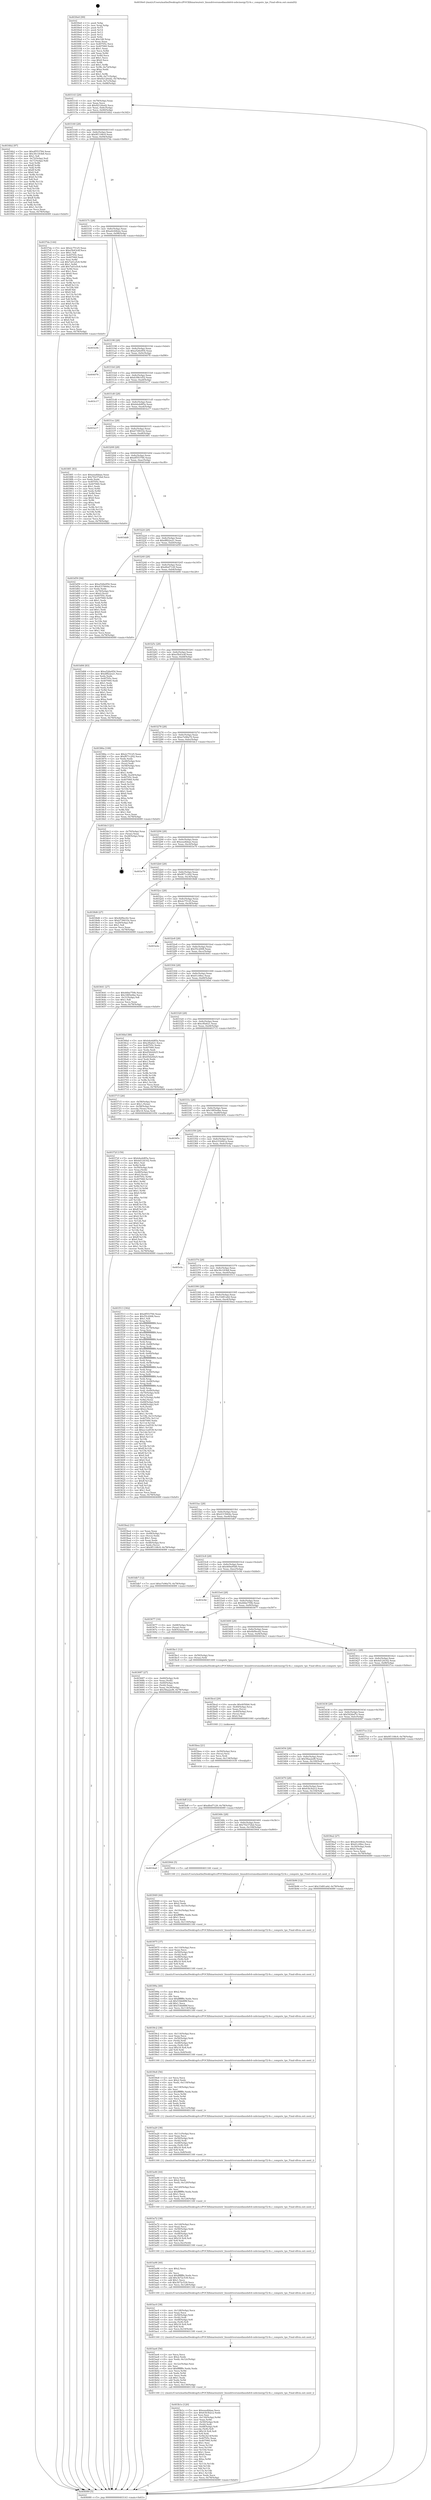 digraph "0x4030e0" {
  label = "0x4030e0 (/mnt/c/Users/mathe/Desktop/tcc/POCII/binaries/extr_linuxdriversmediausbdvb-usbcinergyT2-fe.c_compute_tps_Final-ollvm.out::main(0))"
  labelloc = "t"
  node[shape=record]

  Entry [label="",width=0.3,height=0.3,shape=circle,fillcolor=black,style=filled]
  "0x403143" [label="{
     0x403143 [29]\l
     | [instrs]\l
     &nbsp;&nbsp;0x403143 \<+3\>: mov -0x78(%rbp),%eax\l
     &nbsp;&nbsp;0x403146 \<+2\>: mov %eax,%ecx\l
     &nbsp;&nbsp;0x403148 \<+6\>: sub $0x92120ed2,%ecx\l
     &nbsp;&nbsp;0x40314e \<+6\>: mov %eax,-0x8c(%rbp)\l
     &nbsp;&nbsp;0x403154 \<+6\>: mov %ecx,-0x90(%rbp)\l
     &nbsp;&nbsp;0x40315a \<+6\>: je 00000000004034b2 \<main+0x3d2\>\l
  }"]
  "0x4034b2" [label="{
     0x4034b2 [97]\l
     | [instrs]\l
     &nbsp;&nbsp;0x4034b2 \<+5\>: mov $0xdf553784,%eax\l
     &nbsp;&nbsp;0x4034b7 \<+5\>: mov $0x30c183b8,%ecx\l
     &nbsp;&nbsp;0x4034bc \<+2\>: mov $0x1,%dl\l
     &nbsp;&nbsp;0x4034be \<+4\>: mov -0x72(%rbp),%sil\l
     &nbsp;&nbsp;0x4034c2 \<+4\>: mov -0x71(%rbp),%dil\l
     &nbsp;&nbsp;0x4034c6 \<+3\>: mov %sil,%r8b\l
     &nbsp;&nbsp;0x4034c9 \<+4\>: xor $0xff,%r8b\l
     &nbsp;&nbsp;0x4034cd \<+3\>: mov %dil,%r9b\l
     &nbsp;&nbsp;0x4034d0 \<+4\>: xor $0xff,%r9b\l
     &nbsp;&nbsp;0x4034d4 \<+3\>: xor $0x0,%dl\l
     &nbsp;&nbsp;0x4034d7 \<+3\>: mov %r8b,%r10b\l
     &nbsp;&nbsp;0x4034da \<+4\>: and $0x0,%r10b\l
     &nbsp;&nbsp;0x4034de \<+3\>: and %dl,%sil\l
     &nbsp;&nbsp;0x4034e1 \<+3\>: mov %r9b,%r11b\l
     &nbsp;&nbsp;0x4034e4 \<+4\>: and $0x0,%r11b\l
     &nbsp;&nbsp;0x4034e8 \<+3\>: and %dl,%dil\l
     &nbsp;&nbsp;0x4034eb \<+3\>: or %sil,%r10b\l
     &nbsp;&nbsp;0x4034ee \<+3\>: or %dil,%r11b\l
     &nbsp;&nbsp;0x4034f1 \<+3\>: xor %r11b,%r10b\l
     &nbsp;&nbsp;0x4034f4 \<+3\>: or %r9b,%r8b\l
     &nbsp;&nbsp;0x4034f7 \<+4\>: xor $0xff,%r8b\l
     &nbsp;&nbsp;0x4034fb \<+3\>: or $0x0,%dl\l
     &nbsp;&nbsp;0x4034fe \<+3\>: and %dl,%r8b\l
     &nbsp;&nbsp;0x403501 \<+3\>: or %r8b,%r10b\l
     &nbsp;&nbsp;0x403504 \<+4\>: test $0x1,%r10b\l
     &nbsp;&nbsp;0x403508 \<+3\>: cmovne %ecx,%eax\l
     &nbsp;&nbsp;0x40350b \<+3\>: mov %eax,-0x78(%rbp)\l
     &nbsp;&nbsp;0x40350e \<+5\>: jmp 0000000000404089 \<main+0xfa9\>\l
  }"]
  "0x403160" [label="{
     0x403160 [28]\l
     | [instrs]\l
     &nbsp;&nbsp;0x403160 \<+5\>: jmp 0000000000403165 \<main+0x85\>\l
     &nbsp;&nbsp;0x403165 \<+6\>: mov -0x8c(%rbp),%eax\l
     &nbsp;&nbsp;0x40316b \<+5\>: sub $0x9f1108c9,%eax\l
     &nbsp;&nbsp;0x403170 \<+6\>: mov %eax,-0x94(%rbp)\l
     &nbsp;&nbsp;0x403176 \<+6\>: je 00000000004037da \<main+0x6fa\>\l
  }"]
  "0x404089" [label="{
     0x404089 [5]\l
     | [instrs]\l
     &nbsp;&nbsp;0x404089 \<+5\>: jmp 0000000000403143 \<main+0x63\>\l
  }"]
  "0x4030e0" [label="{
     0x4030e0 [99]\l
     | [instrs]\l
     &nbsp;&nbsp;0x4030e0 \<+1\>: push %rbp\l
     &nbsp;&nbsp;0x4030e1 \<+3\>: mov %rsp,%rbp\l
     &nbsp;&nbsp;0x4030e4 \<+2\>: push %r15\l
     &nbsp;&nbsp;0x4030e6 \<+2\>: push %r14\l
     &nbsp;&nbsp;0x4030e8 \<+2\>: push %r13\l
     &nbsp;&nbsp;0x4030ea \<+2\>: push %r12\l
     &nbsp;&nbsp;0x4030ec \<+1\>: push %rbx\l
     &nbsp;&nbsp;0x4030ed \<+7\>: sub $0x148,%rsp\l
     &nbsp;&nbsp;0x4030f4 \<+2\>: xor %eax,%eax\l
     &nbsp;&nbsp;0x4030f6 \<+7\>: mov 0x40705c,%ecx\l
     &nbsp;&nbsp;0x4030fd \<+7\>: mov 0x407060,%edx\l
     &nbsp;&nbsp;0x403104 \<+3\>: sub $0x1,%eax\l
     &nbsp;&nbsp;0x403107 \<+3\>: mov %ecx,%r8d\l
     &nbsp;&nbsp;0x40310a \<+3\>: add %eax,%r8d\l
     &nbsp;&nbsp;0x40310d \<+4\>: imul %r8d,%ecx\l
     &nbsp;&nbsp;0x403111 \<+3\>: and $0x1,%ecx\l
     &nbsp;&nbsp;0x403114 \<+3\>: cmp $0x0,%ecx\l
     &nbsp;&nbsp;0x403117 \<+4\>: sete %r9b\l
     &nbsp;&nbsp;0x40311b \<+4\>: and $0x1,%r9b\l
     &nbsp;&nbsp;0x40311f \<+4\>: mov %r9b,-0x72(%rbp)\l
     &nbsp;&nbsp;0x403123 \<+3\>: cmp $0xa,%edx\l
     &nbsp;&nbsp;0x403126 \<+4\>: setl %r9b\l
     &nbsp;&nbsp;0x40312a \<+4\>: and $0x1,%r9b\l
     &nbsp;&nbsp;0x40312e \<+4\>: mov %r9b,-0x71(%rbp)\l
     &nbsp;&nbsp;0x403132 \<+7\>: movl $0x92120ed2,-0x78(%rbp)\l
     &nbsp;&nbsp;0x403139 \<+3\>: mov %edi,-0x7c(%rbp)\l
     &nbsp;&nbsp;0x40313c \<+7\>: mov %rsi,-0x88(%rbp)\l
  }"]
  Exit [label="",width=0.3,height=0.3,shape=circle,fillcolor=black,style=filled,peripheries=2]
  "0x4037da" [label="{
     0x4037da [144]\l
     | [instrs]\l
     &nbsp;&nbsp;0x4037da \<+5\>: mov $0x2c75125,%eax\l
     &nbsp;&nbsp;0x4037df \<+5\>: mov $0xe5b43cdf,%ecx\l
     &nbsp;&nbsp;0x4037e4 \<+2\>: mov $0x1,%dl\l
     &nbsp;&nbsp;0x4037e6 \<+7\>: mov 0x40705c,%esi\l
     &nbsp;&nbsp;0x4037ed \<+7\>: mov 0x407060,%edi\l
     &nbsp;&nbsp;0x4037f4 \<+3\>: mov %esi,%r8d\l
     &nbsp;&nbsp;0x4037f7 \<+7\>: sub $0x7a01a5c8,%r8d\l
     &nbsp;&nbsp;0x4037fe \<+4\>: sub $0x1,%r8d\l
     &nbsp;&nbsp;0x403802 \<+7\>: add $0x7a01a5c8,%r8d\l
     &nbsp;&nbsp;0x403809 \<+4\>: imul %r8d,%esi\l
     &nbsp;&nbsp;0x40380d \<+3\>: and $0x1,%esi\l
     &nbsp;&nbsp;0x403810 \<+3\>: cmp $0x0,%esi\l
     &nbsp;&nbsp;0x403813 \<+4\>: sete %r9b\l
     &nbsp;&nbsp;0x403817 \<+3\>: cmp $0xa,%edi\l
     &nbsp;&nbsp;0x40381a \<+4\>: setl %r10b\l
     &nbsp;&nbsp;0x40381e \<+3\>: mov %r9b,%r11b\l
     &nbsp;&nbsp;0x403821 \<+4\>: xor $0xff,%r11b\l
     &nbsp;&nbsp;0x403825 \<+3\>: mov %r10b,%bl\l
     &nbsp;&nbsp;0x403828 \<+3\>: xor $0xff,%bl\l
     &nbsp;&nbsp;0x40382b \<+3\>: xor $0x0,%dl\l
     &nbsp;&nbsp;0x40382e \<+3\>: mov %r11b,%r14b\l
     &nbsp;&nbsp;0x403831 \<+4\>: and $0x0,%r14b\l
     &nbsp;&nbsp;0x403835 \<+3\>: and %dl,%r9b\l
     &nbsp;&nbsp;0x403838 \<+3\>: mov %bl,%r15b\l
     &nbsp;&nbsp;0x40383b \<+4\>: and $0x0,%r15b\l
     &nbsp;&nbsp;0x40383f \<+3\>: and %dl,%r10b\l
     &nbsp;&nbsp;0x403842 \<+3\>: or %r9b,%r14b\l
     &nbsp;&nbsp;0x403845 \<+3\>: or %r10b,%r15b\l
     &nbsp;&nbsp;0x403848 \<+3\>: xor %r15b,%r14b\l
     &nbsp;&nbsp;0x40384b \<+3\>: or %bl,%r11b\l
     &nbsp;&nbsp;0x40384e \<+4\>: xor $0xff,%r11b\l
     &nbsp;&nbsp;0x403852 \<+3\>: or $0x0,%dl\l
     &nbsp;&nbsp;0x403855 \<+3\>: and %dl,%r11b\l
     &nbsp;&nbsp;0x403858 \<+3\>: or %r11b,%r14b\l
     &nbsp;&nbsp;0x40385b \<+4\>: test $0x1,%r14b\l
     &nbsp;&nbsp;0x40385f \<+3\>: cmovne %ecx,%eax\l
     &nbsp;&nbsp;0x403862 \<+3\>: mov %eax,-0x78(%rbp)\l
     &nbsp;&nbsp;0x403865 \<+5\>: jmp 0000000000404089 \<main+0xfa9\>\l
  }"]
  "0x40317c" [label="{
     0x40317c [28]\l
     | [instrs]\l
     &nbsp;&nbsp;0x40317c \<+5\>: jmp 0000000000403181 \<main+0xa1\>\l
     &nbsp;&nbsp;0x403181 \<+6\>: mov -0x8c(%rbp),%eax\l
     &nbsp;&nbsp;0x403187 \<+5\>: sub $0xa0c64b2e,%eax\l
     &nbsp;&nbsp;0x40318c \<+6\>: mov %eax,-0x98(%rbp)\l
     &nbsp;&nbsp;0x403192 \<+6\>: je 0000000000403c0b \<main+0xb2b\>\l
  }"]
  "0x403bff" [label="{
     0x403bff [12]\l
     | [instrs]\l
     &nbsp;&nbsp;0x403bff \<+7\>: movl $0xdfed7129,-0x78(%rbp)\l
     &nbsp;&nbsp;0x403c06 \<+5\>: jmp 0000000000404089 \<main+0xfa9\>\l
  }"]
  "0x403c0b" [label="{
     0x403c0b\l
  }", style=dashed]
  "0x403198" [label="{
     0x403198 [28]\l
     | [instrs]\l
     &nbsp;&nbsp;0x403198 \<+5\>: jmp 000000000040319d \<main+0xbd\>\l
     &nbsp;&nbsp;0x40319d \<+6\>: mov -0x8c(%rbp),%eax\l
     &nbsp;&nbsp;0x4031a3 \<+5\>: sub $0xa526e954,%eax\l
     &nbsp;&nbsp;0x4031a8 \<+6\>: mov %eax,-0x9c(%rbp)\l
     &nbsp;&nbsp;0x4031ae \<+6\>: je 0000000000404078 \<main+0xf98\>\l
  }"]
  "0x403bea" [label="{
     0x403bea [21]\l
     | [instrs]\l
     &nbsp;&nbsp;0x403bea \<+4\>: mov -0x50(%rbp),%rcx\l
     &nbsp;&nbsp;0x403bee \<+3\>: mov (%rcx),%rcx\l
     &nbsp;&nbsp;0x403bf1 \<+3\>: mov %rcx,%rdi\l
     &nbsp;&nbsp;0x403bf4 \<+6\>: mov %eax,-0x134(%rbp)\l
     &nbsp;&nbsp;0x403bfa \<+5\>: call 0000000000401030 \<free@plt\>\l
     | [calls]\l
     &nbsp;&nbsp;0x401030 \{1\} (unknown)\l
  }"]
  "0x404078" [label="{
     0x404078\l
  }", style=dashed]
  "0x4031b4" [label="{
     0x4031b4 [28]\l
     | [instrs]\l
     &nbsp;&nbsp;0x4031b4 \<+5\>: jmp 00000000004031b9 \<main+0xd9\>\l
     &nbsp;&nbsp;0x4031b9 \<+6\>: mov -0x8c(%rbp),%eax\l
     &nbsp;&nbsp;0x4031bf \<+5\>: sub $0xb39b1d52,%eax\l
     &nbsp;&nbsp;0x4031c4 \<+6\>: mov %eax,-0xa0(%rbp)\l
     &nbsp;&nbsp;0x4031ca \<+6\>: je 0000000000403c17 \<main+0xb37\>\l
  }"]
  "0x403bcd" [label="{
     0x403bcd [29]\l
     | [instrs]\l
     &nbsp;&nbsp;0x403bcd \<+10\>: movabs $0x4050b6,%rdi\l
     &nbsp;&nbsp;0x403bd7 \<+4\>: mov -0x40(%rbp),%rcx\l
     &nbsp;&nbsp;0x403bdb \<+2\>: mov %eax,(%rcx)\l
     &nbsp;&nbsp;0x403bdd \<+4\>: mov -0x40(%rbp),%rcx\l
     &nbsp;&nbsp;0x403be1 \<+2\>: mov (%rcx),%esi\l
     &nbsp;&nbsp;0x403be3 \<+2\>: mov $0x0,%al\l
     &nbsp;&nbsp;0x403be5 \<+5\>: call 0000000000401040 \<printf@plt\>\l
     | [calls]\l
     &nbsp;&nbsp;0x401040 \{1\} (unknown)\l
  }"]
  "0x403c17" [label="{
     0x403c17\l
  }", style=dashed]
  "0x4031d0" [label="{
     0x4031d0 [28]\l
     | [instrs]\l
     &nbsp;&nbsp;0x4031d0 \<+5\>: jmp 00000000004031d5 \<main+0xf5\>\l
     &nbsp;&nbsp;0x4031d5 \<+6\>: mov -0x8c(%rbp),%eax\l
     &nbsp;&nbsp;0x4031db \<+5\>: sub $0xb4a4d85a,%eax\l
     &nbsp;&nbsp;0x4031e0 \<+6\>: mov %eax,-0xa4(%rbp)\l
     &nbsp;&nbsp;0x4031e6 \<+6\>: je 0000000000403e17 \<main+0xd37\>\l
  }"]
  "0x403b1e" [label="{
     0x403b1e [120]\l
     | [instrs]\l
     &nbsp;&nbsp;0x403b1e \<+5\>: mov $0xeea4bbae,%ecx\l
     &nbsp;&nbsp;0x403b23 \<+5\>: mov $0x63b3b2c2,%edx\l
     &nbsp;&nbsp;0x403b28 \<+2\>: xor %esi,%esi\l
     &nbsp;&nbsp;0x403b2a \<+7\>: mov -0x130(%rbp),%r9d\l
     &nbsp;&nbsp;0x403b31 \<+4\>: imul %eax,%r9d\l
     &nbsp;&nbsp;0x403b35 \<+4\>: mov -0x50(%rbp),%rdi\l
     &nbsp;&nbsp;0x403b39 \<+3\>: mov (%rdi),%rdi\l
     &nbsp;&nbsp;0x403b3c \<+4\>: mov -0x48(%rbp),%r8\l
     &nbsp;&nbsp;0x403b40 \<+3\>: movslq (%r8),%r8\l
     &nbsp;&nbsp;0x403b43 \<+4\>: imul $0x18,%r8,%r8\l
     &nbsp;&nbsp;0x403b47 \<+3\>: add %r8,%rdi\l
     &nbsp;&nbsp;0x403b4a \<+4\>: mov %r9d,0x14(%rdi)\l
     &nbsp;&nbsp;0x403b4e \<+7\>: mov 0x40705c,%eax\l
     &nbsp;&nbsp;0x403b55 \<+8\>: mov 0x407060,%r9d\l
     &nbsp;&nbsp;0x403b5d \<+3\>: sub $0x1,%esi\l
     &nbsp;&nbsp;0x403b60 \<+3\>: mov %eax,%r10d\l
     &nbsp;&nbsp;0x403b63 \<+3\>: add %esi,%r10d\l
     &nbsp;&nbsp;0x403b66 \<+4\>: imul %r10d,%eax\l
     &nbsp;&nbsp;0x403b6a \<+3\>: and $0x1,%eax\l
     &nbsp;&nbsp;0x403b6d \<+3\>: cmp $0x0,%eax\l
     &nbsp;&nbsp;0x403b70 \<+4\>: sete %r11b\l
     &nbsp;&nbsp;0x403b74 \<+4\>: cmp $0xa,%r9d\l
     &nbsp;&nbsp;0x403b78 \<+3\>: setl %bl\l
     &nbsp;&nbsp;0x403b7b \<+3\>: mov %r11b,%r14b\l
     &nbsp;&nbsp;0x403b7e \<+3\>: and %bl,%r14b\l
     &nbsp;&nbsp;0x403b81 \<+3\>: xor %bl,%r11b\l
     &nbsp;&nbsp;0x403b84 \<+3\>: or %r11b,%r14b\l
     &nbsp;&nbsp;0x403b87 \<+4\>: test $0x1,%r14b\l
     &nbsp;&nbsp;0x403b8b \<+3\>: cmovne %edx,%ecx\l
     &nbsp;&nbsp;0x403b8e \<+3\>: mov %ecx,-0x78(%rbp)\l
     &nbsp;&nbsp;0x403b91 \<+5\>: jmp 0000000000404089 \<main+0xfa9\>\l
  }"]
  "0x403e17" [label="{
     0x403e17\l
  }", style=dashed]
  "0x4031ec" [label="{
     0x4031ec [28]\l
     | [instrs]\l
     &nbsp;&nbsp;0x4031ec \<+5\>: jmp 00000000004031f1 \<main+0x111\>\l
     &nbsp;&nbsp;0x4031f1 \<+6\>: mov -0x8c(%rbp),%eax\l
     &nbsp;&nbsp;0x4031f7 \<+5\>: sub $0xb739033e,%eax\l
     &nbsp;&nbsp;0x4031fc \<+6\>: mov %eax,-0xa8(%rbp)\l
     &nbsp;&nbsp;0x403202 \<+6\>: je 00000000004038f1 \<main+0x811\>\l
  }"]
  "0x403ae6" [label="{
     0x403ae6 [56]\l
     | [instrs]\l
     &nbsp;&nbsp;0x403ae6 \<+2\>: xor %ecx,%ecx\l
     &nbsp;&nbsp;0x403ae8 \<+5\>: mov $0x2,%edx\l
     &nbsp;&nbsp;0x403aed \<+6\>: mov %edx,-0x12c(%rbp)\l
     &nbsp;&nbsp;0x403af3 \<+1\>: cltd\l
     &nbsp;&nbsp;0x403af4 \<+6\>: mov -0x12c(%rbp),%esi\l
     &nbsp;&nbsp;0x403afa \<+2\>: idiv %esi\l
     &nbsp;&nbsp;0x403afc \<+6\>: imul $0xfffffffe,%edx,%edx\l
     &nbsp;&nbsp;0x403b02 \<+3\>: mov %ecx,%r9d\l
     &nbsp;&nbsp;0x403b05 \<+3\>: sub %edx,%r9d\l
     &nbsp;&nbsp;0x403b08 \<+2\>: mov %ecx,%edx\l
     &nbsp;&nbsp;0x403b0a \<+3\>: sub $0x1,%edx\l
     &nbsp;&nbsp;0x403b0d \<+3\>: add %edx,%r9d\l
     &nbsp;&nbsp;0x403b10 \<+3\>: sub %r9d,%ecx\l
     &nbsp;&nbsp;0x403b13 \<+6\>: mov %ecx,-0x130(%rbp)\l
     &nbsp;&nbsp;0x403b19 \<+5\>: call 0000000000401160 \<next_i\>\l
     | [calls]\l
     &nbsp;&nbsp;0x401160 \{1\} (/mnt/c/Users/mathe/Desktop/tcc/POCII/binaries/extr_linuxdriversmediausbdvb-usbcinergyT2-fe.c_compute_tps_Final-ollvm.out::next_i)\l
  }"]
  "0x4038f1" [label="{
     0x4038f1 [83]\l
     | [instrs]\l
     &nbsp;&nbsp;0x4038f1 \<+5\>: mov $0xeea4bbae,%eax\l
     &nbsp;&nbsp;0x4038f6 \<+5\>: mov $0x702372bd,%ecx\l
     &nbsp;&nbsp;0x4038fb \<+2\>: xor %edx,%edx\l
     &nbsp;&nbsp;0x4038fd \<+7\>: mov 0x40705c,%esi\l
     &nbsp;&nbsp;0x403904 \<+7\>: mov 0x407060,%edi\l
     &nbsp;&nbsp;0x40390b \<+3\>: sub $0x1,%edx\l
     &nbsp;&nbsp;0x40390e \<+3\>: mov %esi,%r8d\l
     &nbsp;&nbsp;0x403911 \<+3\>: add %edx,%r8d\l
     &nbsp;&nbsp;0x403914 \<+4\>: imul %r8d,%esi\l
     &nbsp;&nbsp;0x403918 \<+3\>: and $0x1,%esi\l
     &nbsp;&nbsp;0x40391b \<+3\>: cmp $0x0,%esi\l
     &nbsp;&nbsp;0x40391e \<+4\>: sete %r9b\l
     &nbsp;&nbsp;0x403922 \<+3\>: cmp $0xa,%edi\l
     &nbsp;&nbsp;0x403925 \<+4\>: setl %r10b\l
     &nbsp;&nbsp;0x403929 \<+3\>: mov %r9b,%r11b\l
     &nbsp;&nbsp;0x40392c \<+3\>: and %r10b,%r11b\l
     &nbsp;&nbsp;0x40392f \<+3\>: xor %r10b,%r9b\l
     &nbsp;&nbsp;0x403932 \<+3\>: or %r9b,%r11b\l
     &nbsp;&nbsp;0x403935 \<+4\>: test $0x1,%r11b\l
     &nbsp;&nbsp;0x403939 \<+3\>: cmovne %ecx,%eax\l
     &nbsp;&nbsp;0x40393c \<+3\>: mov %eax,-0x78(%rbp)\l
     &nbsp;&nbsp;0x40393f \<+5\>: jmp 0000000000404089 \<main+0xfa9\>\l
  }"]
  "0x403208" [label="{
     0x403208 [28]\l
     | [instrs]\l
     &nbsp;&nbsp;0x403208 \<+5\>: jmp 000000000040320d \<main+0x12d\>\l
     &nbsp;&nbsp;0x40320d \<+6\>: mov -0x8c(%rbp),%eax\l
     &nbsp;&nbsp;0x403213 \<+5\>: sub $0xdf553784,%eax\l
     &nbsp;&nbsp;0x403218 \<+6\>: mov %eax,-0xac(%rbp)\l
     &nbsp;&nbsp;0x40321e \<+6\>: je 0000000000403dd8 \<main+0xcf8\>\l
  }"]
  "0x403ac0" [label="{
     0x403ac0 [38]\l
     | [instrs]\l
     &nbsp;&nbsp;0x403ac0 \<+6\>: mov -0x128(%rbp),%ecx\l
     &nbsp;&nbsp;0x403ac6 \<+3\>: imul %eax,%ecx\l
     &nbsp;&nbsp;0x403ac9 \<+4\>: mov -0x50(%rbp),%rdi\l
     &nbsp;&nbsp;0x403acd \<+3\>: mov (%rdi),%rdi\l
     &nbsp;&nbsp;0x403ad0 \<+4\>: mov -0x48(%rbp),%r8\l
     &nbsp;&nbsp;0x403ad4 \<+3\>: movslq (%r8),%r8\l
     &nbsp;&nbsp;0x403ad7 \<+4\>: imul $0x18,%r8,%r8\l
     &nbsp;&nbsp;0x403adb \<+3\>: add %r8,%rdi\l
     &nbsp;&nbsp;0x403ade \<+3\>: mov %ecx,0x10(%rdi)\l
     &nbsp;&nbsp;0x403ae1 \<+5\>: call 0000000000401160 \<next_i\>\l
     | [calls]\l
     &nbsp;&nbsp;0x401160 \{1\} (/mnt/c/Users/mathe/Desktop/tcc/POCII/binaries/extr_linuxdriversmediausbdvb-usbcinergyT2-fe.c_compute_tps_Final-ollvm.out::next_i)\l
  }"]
  "0x403dd8" [label="{
     0x403dd8\l
  }", style=dashed]
  "0x403224" [label="{
     0x403224 [28]\l
     | [instrs]\l
     &nbsp;&nbsp;0x403224 \<+5\>: jmp 0000000000403229 \<main+0x149\>\l
     &nbsp;&nbsp;0x403229 \<+6\>: mov -0x8c(%rbp),%eax\l
     &nbsp;&nbsp;0x40322f \<+5\>: sub $0xdf822e21,%eax\l
     &nbsp;&nbsp;0x403234 \<+6\>: mov %eax,-0xb0(%rbp)\l
     &nbsp;&nbsp;0x40323a \<+6\>: je 0000000000403d59 \<main+0xc79\>\l
  }"]
  "0x403a98" [label="{
     0x403a98 [40]\l
     | [instrs]\l
     &nbsp;&nbsp;0x403a98 \<+5\>: mov $0x2,%ecx\l
     &nbsp;&nbsp;0x403a9d \<+1\>: cltd\l
     &nbsp;&nbsp;0x403a9e \<+2\>: idiv %ecx\l
     &nbsp;&nbsp;0x403aa0 \<+6\>: imul $0xfffffffe,%edx,%ecx\l
     &nbsp;&nbsp;0x403aa6 \<+6\>: add $0x3b72c539,%ecx\l
     &nbsp;&nbsp;0x403aac \<+3\>: add $0x1,%ecx\l
     &nbsp;&nbsp;0x403aaf \<+6\>: sub $0x3b72c539,%ecx\l
     &nbsp;&nbsp;0x403ab5 \<+6\>: mov %ecx,-0x128(%rbp)\l
     &nbsp;&nbsp;0x403abb \<+5\>: call 0000000000401160 \<next_i\>\l
     | [calls]\l
     &nbsp;&nbsp;0x401160 \{1\} (/mnt/c/Users/mathe/Desktop/tcc/POCII/binaries/extr_linuxdriversmediausbdvb-usbcinergyT2-fe.c_compute_tps_Final-ollvm.out::next_i)\l
  }"]
  "0x403d59" [label="{
     0x403d59 [94]\l
     | [instrs]\l
     &nbsp;&nbsp;0x403d59 \<+5\>: mov $0xa526e954,%eax\l
     &nbsp;&nbsp;0x403d5e \<+5\>: mov $0x4315664e,%ecx\l
     &nbsp;&nbsp;0x403d63 \<+2\>: xor %edx,%edx\l
     &nbsp;&nbsp;0x403d65 \<+4\>: mov -0x70(%rbp),%rsi\l
     &nbsp;&nbsp;0x403d69 \<+6\>: movl $0x0,(%rsi)\l
     &nbsp;&nbsp;0x403d6f \<+7\>: mov 0x40705c,%edi\l
     &nbsp;&nbsp;0x403d76 \<+8\>: mov 0x407060,%r8d\l
     &nbsp;&nbsp;0x403d7e \<+3\>: sub $0x1,%edx\l
     &nbsp;&nbsp;0x403d81 \<+3\>: mov %edi,%r9d\l
     &nbsp;&nbsp;0x403d84 \<+3\>: add %edx,%r9d\l
     &nbsp;&nbsp;0x403d87 \<+4\>: imul %r9d,%edi\l
     &nbsp;&nbsp;0x403d8b \<+3\>: and $0x1,%edi\l
     &nbsp;&nbsp;0x403d8e \<+3\>: cmp $0x0,%edi\l
     &nbsp;&nbsp;0x403d91 \<+4\>: sete %r10b\l
     &nbsp;&nbsp;0x403d95 \<+4\>: cmp $0xa,%r8d\l
     &nbsp;&nbsp;0x403d99 \<+4\>: setl %r11b\l
     &nbsp;&nbsp;0x403d9d \<+3\>: mov %r10b,%bl\l
     &nbsp;&nbsp;0x403da0 \<+3\>: and %r11b,%bl\l
     &nbsp;&nbsp;0x403da3 \<+3\>: xor %r11b,%r10b\l
     &nbsp;&nbsp;0x403da6 \<+3\>: or %r10b,%bl\l
     &nbsp;&nbsp;0x403da9 \<+3\>: test $0x1,%bl\l
     &nbsp;&nbsp;0x403dac \<+3\>: cmovne %ecx,%eax\l
     &nbsp;&nbsp;0x403daf \<+3\>: mov %eax,-0x78(%rbp)\l
     &nbsp;&nbsp;0x403db2 \<+5\>: jmp 0000000000404089 \<main+0xfa9\>\l
  }"]
  "0x403240" [label="{
     0x403240 [28]\l
     | [instrs]\l
     &nbsp;&nbsp;0x403240 \<+5\>: jmp 0000000000403245 \<main+0x165\>\l
     &nbsp;&nbsp;0x403245 \<+6\>: mov -0x8c(%rbp),%eax\l
     &nbsp;&nbsp;0x40324b \<+5\>: sub $0xdfed7129,%eax\l
     &nbsp;&nbsp;0x403250 \<+6\>: mov %eax,-0xb4(%rbp)\l
     &nbsp;&nbsp;0x403256 \<+6\>: je 0000000000403d06 \<main+0xc26\>\l
  }"]
  "0x403a72" [label="{
     0x403a72 [38]\l
     | [instrs]\l
     &nbsp;&nbsp;0x403a72 \<+6\>: mov -0x124(%rbp),%ecx\l
     &nbsp;&nbsp;0x403a78 \<+3\>: imul %eax,%ecx\l
     &nbsp;&nbsp;0x403a7b \<+4\>: mov -0x50(%rbp),%rdi\l
     &nbsp;&nbsp;0x403a7f \<+3\>: mov (%rdi),%rdi\l
     &nbsp;&nbsp;0x403a82 \<+4\>: mov -0x48(%rbp),%r8\l
     &nbsp;&nbsp;0x403a86 \<+3\>: movslq (%r8),%r8\l
     &nbsp;&nbsp;0x403a89 \<+4\>: imul $0x18,%r8,%r8\l
     &nbsp;&nbsp;0x403a8d \<+3\>: add %r8,%rdi\l
     &nbsp;&nbsp;0x403a90 \<+3\>: mov %ecx,0xc(%rdi)\l
     &nbsp;&nbsp;0x403a93 \<+5\>: call 0000000000401160 \<next_i\>\l
     | [calls]\l
     &nbsp;&nbsp;0x401160 \{1\} (/mnt/c/Users/mathe/Desktop/tcc/POCII/binaries/extr_linuxdriversmediausbdvb-usbcinergyT2-fe.c_compute_tps_Final-ollvm.out::next_i)\l
  }"]
  "0x403d06" [label="{
     0x403d06 [83]\l
     | [instrs]\l
     &nbsp;&nbsp;0x403d06 \<+5\>: mov $0xa526e954,%eax\l
     &nbsp;&nbsp;0x403d0b \<+5\>: mov $0xdf822e21,%ecx\l
     &nbsp;&nbsp;0x403d10 \<+2\>: xor %edx,%edx\l
     &nbsp;&nbsp;0x403d12 \<+7\>: mov 0x40705c,%esi\l
     &nbsp;&nbsp;0x403d19 \<+7\>: mov 0x407060,%edi\l
     &nbsp;&nbsp;0x403d20 \<+3\>: sub $0x1,%edx\l
     &nbsp;&nbsp;0x403d23 \<+3\>: mov %esi,%r8d\l
     &nbsp;&nbsp;0x403d26 \<+3\>: add %edx,%r8d\l
     &nbsp;&nbsp;0x403d29 \<+4\>: imul %r8d,%esi\l
     &nbsp;&nbsp;0x403d2d \<+3\>: and $0x1,%esi\l
     &nbsp;&nbsp;0x403d30 \<+3\>: cmp $0x0,%esi\l
     &nbsp;&nbsp;0x403d33 \<+4\>: sete %r9b\l
     &nbsp;&nbsp;0x403d37 \<+3\>: cmp $0xa,%edi\l
     &nbsp;&nbsp;0x403d3a \<+4\>: setl %r10b\l
     &nbsp;&nbsp;0x403d3e \<+3\>: mov %r9b,%r11b\l
     &nbsp;&nbsp;0x403d41 \<+3\>: and %r10b,%r11b\l
     &nbsp;&nbsp;0x403d44 \<+3\>: xor %r10b,%r9b\l
     &nbsp;&nbsp;0x403d47 \<+3\>: or %r9b,%r11b\l
     &nbsp;&nbsp;0x403d4a \<+4\>: test $0x1,%r11b\l
     &nbsp;&nbsp;0x403d4e \<+3\>: cmovne %ecx,%eax\l
     &nbsp;&nbsp;0x403d51 \<+3\>: mov %eax,-0x78(%rbp)\l
     &nbsp;&nbsp;0x403d54 \<+5\>: jmp 0000000000404089 \<main+0xfa9\>\l
  }"]
  "0x40325c" [label="{
     0x40325c [28]\l
     | [instrs]\l
     &nbsp;&nbsp;0x40325c \<+5\>: jmp 0000000000403261 \<main+0x181\>\l
     &nbsp;&nbsp;0x403261 \<+6\>: mov -0x8c(%rbp),%eax\l
     &nbsp;&nbsp;0x403267 \<+5\>: sub $0xe5b43cdf,%eax\l
     &nbsp;&nbsp;0x40326c \<+6\>: mov %eax,-0xb8(%rbp)\l
     &nbsp;&nbsp;0x403272 \<+6\>: je 000000000040386a \<main+0x78a\>\l
  }"]
  "0x403a46" [label="{
     0x403a46 [44]\l
     | [instrs]\l
     &nbsp;&nbsp;0x403a46 \<+2\>: xor %ecx,%ecx\l
     &nbsp;&nbsp;0x403a48 \<+5\>: mov $0x2,%edx\l
     &nbsp;&nbsp;0x403a4d \<+6\>: mov %edx,-0x120(%rbp)\l
     &nbsp;&nbsp;0x403a53 \<+1\>: cltd\l
     &nbsp;&nbsp;0x403a54 \<+6\>: mov -0x120(%rbp),%esi\l
     &nbsp;&nbsp;0x403a5a \<+2\>: idiv %esi\l
     &nbsp;&nbsp;0x403a5c \<+6\>: imul $0xfffffffe,%edx,%edx\l
     &nbsp;&nbsp;0x403a62 \<+3\>: sub $0x1,%ecx\l
     &nbsp;&nbsp;0x403a65 \<+2\>: sub %ecx,%edx\l
     &nbsp;&nbsp;0x403a67 \<+6\>: mov %edx,-0x124(%rbp)\l
     &nbsp;&nbsp;0x403a6d \<+5\>: call 0000000000401160 \<next_i\>\l
     | [calls]\l
     &nbsp;&nbsp;0x401160 \{1\} (/mnt/c/Users/mathe/Desktop/tcc/POCII/binaries/extr_linuxdriversmediausbdvb-usbcinergyT2-fe.c_compute_tps_Final-ollvm.out::next_i)\l
  }"]
  "0x40386a" [label="{
     0x40386a [108]\l
     | [instrs]\l
     &nbsp;&nbsp;0x40386a \<+5\>: mov $0x2c75125,%eax\l
     &nbsp;&nbsp;0x40386f \<+5\>: mov $0xf871c202,%ecx\l
     &nbsp;&nbsp;0x403874 \<+2\>: xor %edx,%edx\l
     &nbsp;&nbsp;0x403876 \<+4\>: mov -0x48(%rbp),%rsi\l
     &nbsp;&nbsp;0x40387a \<+2\>: mov (%rsi),%edi\l
     &nbsp;&nbsp;0x40387c \<+4\>: mov -0x58(%rbp),%rsi\l
     &nbsp;&nbsp;0x403880 \<+2\>: cmp (%rsi),%edi\l
     &nbsp;&nbsp;0x403882 \<+4\>: setl %r8b\l
     &nbsp;&nbsp;0x403886 \<+4\>: and $0x1,%r8b\l
     &nbsp;&nbsp;0x40388a \<+4\>: mov %r8b,-0x29(%rbp)\l
     &nbsp;&nbsp;0x40388e \<+7\>: mov 0x40705c,%edi\l
     &nbsp;&nbsp;0x403895 \<+8\>: mov 0x407060,%r9d\l
     &nbsp;&nbsp;0x40389d \<+3\>: sub $0x1,%edx\l
     &nbsp;&nbsp;0x4038a0 \<+3\>: mov %edi,%r10d\l
     &nbsp;&nbsp;0x4038a3 \<+3\>: add %edx,%r10d\l
     &nbsp;&nbsp;0x4038a6 \<+4\>: imul %r10d,%edi\l
     &nbsp;&nbsp;0x4038aa \<+3\>: and $0x1,%edi\l
     &nbsp;&nbsp;0x4038ad \<+3\>: cmp $0x0,%edi\l
     &nbsp;&nbsp;0x4038b0 \<+4\>: sete %r8b\l
     &nbsp;&nbsp;0x4038b4 \<+4\>: cmp $0xa,%r9d\l
     &nbsp;&nbsp;0x4038b8 \<+4\>: setl %r11b\l
     &nbsp;&nbsp;0x4038bc \<+3\>: mov %r8b,%bl\l
     &nbsp;&nbsp;0x4038bf \<+3\>: and %r11b,%bl\l
     &nbsp;&nbsp;0x4038c2 \<+3\>: xor %r11b,%r8b\l
     &nbsp;&nbsp;0x4038c5 \<+3\>: or %r8b,%bl\l
     &nbsp;&nbsp;0x4038c8 \<+3\>: test $0x1,%bl\l
     &nbsp;&nbsp;0x4038cb \<+3\>: cmovne %ecx,%eax\l
     &nbsp;&nbsp;0x4038ce \<+3\>: mov %eax,-0x78(%rbp)\l
     &nbsp;&nbsp;0x4038d1 \<+5\>: jmp 0000000000404089 \<main+0xfa9\>\l
  }"]
  "0x403278" [label="{
     0x403278 [28]\l
     | [instrs]\l
     &nbsp;&nbsp;0x403278 \<+5\>: jmp 000000000040327d \<main+0x19d\>\l
     &nbsp;&nbsp;0x40327d \<+6\>: mov -0x8c(%rbp),%eax\l
     &nbsp;&nbsp;0x403283 \<+5\>: sub $0xe7e96a70,%eax\l
     &nbsp;&nbsp;0x403288 \<+6\>: mov %eax,-0xbc(%rbp)\l
     &nbsp;&nbsp;0x40328e \<+6\>: je 0000000000403dc3 \<main+0xce3\>\l
  }"]
  "0x403a20" [label="{
     0x403a20 [38]\l
     | [instrs]\l
     &nbsp;&nbsp;0x403a20 \<+6\>: mov -0x11c(%rbp),%ecx\l
     &nbsp;&nbsp;0x403a26 \<+3\>: imul %eax,%ecx\l
     &nbsp;&nbsp;0x403a29 \<+4\>: mov -0x50(%rbp),%rdi\l
     &nbsp;&nbsp;0x403a2d \<+3\>: mov (%rdi),%rdi\l
     &nbsp;&nbsp;0x403a30 \<+4\>: mov -0x48(%rbp),%r8\l
     &nbsp;&nbsp;0x403a34 \<+3\>: movslq (%r8),%r8\l
     &nbsp;&nbsp;0x403a37 \<+4\>: imul $0x18,%r8,%r8\l
     &nbsp;&nbsp;0x403a3b \<+3\>: add %r8,%rdi\l
     &nbsp;&nbsp;0x403a3e \<+3\>: mov %ecx,0x8(%rdi)\l
     &nbsp;&nbsp;0x403a41 \<+5\>: call 0000000000401160 \<next_i\>\l
     | [calls]\l
     &nbsp;&nbsp;0x401160 \{1\} (/mnt/c/Users/mathe/Desktop/tcc/POCII/binaries/extr_linuxdriversmediausbdvb-usbcinergyT2-fe.c_compute_tps_Final-ollvm.out::next_i)\l
  }"]
  "0x403dc3" [label="{
     0x403dc3 [21]\l
     | [instrs]\l
     &nbsp;&nbsp;0x403dc3 \<+4\>: mov -0x70(%rbp),%rax\l
     &nbsp;&nbsp;0x403dc7 \<+2\>: mov (%rax),%eax\l
     &nbsp;&nbsp;0x403dc9 \<+4\>: lea -0x28(%rbp),%rsp\l
     &nbsp;&nbsp;0x403dcd \<+1\>: pop %rbx\l
     &nbsp;&nbsp;0x403dce \<+2\>: pop %r12\l
     &nbsp;&nbsp;0x403dd0 \<+2\>: pop %r13\l
     &nbsp;&nbsp;0x403dd2 \<+2\>: pop %r14\l
     &nbsp;&nbsp;0x403dd4 \<+2\>: pop %r15\l
     &nbsp;&nbsp;0x403dd6 \<+1\>: pop %rbp\l
     &nbsp;&nbsp;0x403dd7 \<+1\>: ret\l
  }"]
  "0x403294" [label="{
     0x403294 [28]\l
     | [instrs]\l
     &nbsp;&nbsp;0x403294 \<+5\>: jmp 0000000000403299 \<main+0x1b9\>\l
     &nbsp;&nbsp;0x403299 \<+6\>: mov -0x8c(%rbp),%eax\l
     &nbsp;&nbsp;0x40329f \<+5\>: sub $0xeea4bbae,%eax\l
     &nbsp;&nbsp;0x4032a4 \<+6\>: mov %eax,-0xc0(%rbp)\l
     &nbsp;&nbsp;0x4032aa \<+6\>: je 0000000000403e70 \<main+0xd90\>\l
  }"]
  "0x4039e8" [label="{
     0x4039e8 [56]\l
     | [instrs]\l
     &nbsp;&nbsp;0x4039e8 \<+2\>: xor %ecx,%ecx\l
     &nbsp;&nbsp;0x4039ea \<+5\>: mov $0x2,%edx\l
     &nbsp;&nbsp;0x4039ef \<+6\>: mov %edx,-0x118(%rbp)\l
     &nbsp;&nbsp;0x4039f5 \<+1\>: cltd\l
     &nbsp;&nbsp;0x4039f6 \<+6\>: mov -0x118(%rbp),%esi\l
     &nbsp;&nbsp;0x4039fc \<+2\>: idiv %esi\l
     &nbsp;&nbsp;0x4039fe \<+6\>: imul $0xfffffffe,%edx,%edx\l
     &nbsp;&nbsp;0x403a04 \<+3\>: mov %ecx,%r9d\l
     &nbsp;&nbsp;0x403a07 \<+3\>: sub %edx,%r9d\l
     &nbsp;&nbsp;0x403a0a \<+2\>: mov %ecx,%edx\l
     &nbsp;&nbsp;0x403a0c \<+3\>: sub $0x1,%edx\l
     &nbsp;&nbsp;0x403a0f \<+3\>: add %edx,%r9d\l
     &nbsp;&nbsp;0x403a12 \<+3\>: sub %r9d,%ecx\l
     &nbsp;&nbsp;0x403a15 \<+6\>: mov %ecx,-0x11c(%rbp)\l
     &nbsp;&nbsp;0x403a1b \<+5\>: call 0000000000401160 \<next_i\>\l
     | [calls]\l
     &nbsp;&nbsp;0x401160 \{1\} (/mnt/c/Users/mathe/Desktop/tcc/POCII/binaries/extr_linuxdriversmediausbdvb-usbcinergyT2-fe.c_compute_tps_Final-ollvm.out::next_i)\l
  }"]
  "0x403e70" [label="{
     0x403e70\l
  }", style=dashed]
  "0x4032b0" [label="{
     0x4032b0 [28]\l
     | [instrs]\l
     &nbsp;&nbsp;0x4032b0 \<+5\>: jmp 00000000004032b5 \<main+0x1d5\>\l
     &nbsp;&nbsp;0x4032b5 \<+6\>: mov -0x8c(%rbp),%eax\l
     &nbsp;&nbsp;0x4032bb \<+5\>: sub $0xf871c202,%eax\l
     &nbsp;&nbsp;0x4032c0 \<+6\>: mov %eax,-0xc4(%rbp)\l
     &nbsp;&nbsp;0x4032c6 \<+6\>: je 00000000004038d6 \<main+0x7f6\>\l
  }"]
  "0x4039c2" [label="{
     0x4039c2 [38]\l
     | [instrs]\l
     &nbsp;&nbsp;0x4039c2 \<+6\>: mov -0x114(%rbp),%ecx\l
     &nbsp;&nbsp;0x4039c8 \<+3\>: imul %eax,%ecx\l
     &nbsp;&nbsp;0x4039cb \<+4\>: mov -0x50(%rbp),%rdi\l
     &nbsp;&nbsp;0x4039cf \<+3\>: mov (%rdi),%rdi\l
     &nbsp;&nbsp;0x4039d2 \<+4\>: mov -0x48(%rbp),%r8\l
     &nbsp;&nbsp;0x4039d6 \<+3\>: movslq (%r8),%r8\l
     &nbsp;&nbsp;0x4039d9 \<+4\>: imul $0x18,%r8,%r8\l
     &nbsp;&nbsp;0x4039dd \<+3\>: add %r8,%rdi\l
     &nbsp;&nbsp;0x4039e0 \<+3\>: mov %ecx,0x4(%rdi)\l
     &nbsp;&nbsp;0x4039e3 \<+5\>: call 0000000000401160 \<next_i\>\l
     | [calls]\l
     &nbsp;&nbsp;0x401160 \{1\} (/mnt/c/Users/mathe/Desktop/tcc/POCII/binaries/extr_linuxdriversmediausbdvb-usbcinergyT2-fe.c_compute_tps_Final-ollvm.out::next_i)\l
  }"]
  "0x4038d6" [label="{
     0x4038d6 [27]\l
     | [instrs]\l
     &nbsp;&nbsp;0x4038d6 \<+5\>: mov $0x4bf9ec62,%eax\l
     &nbsp;&nbsp;0x4038db \<+5\>: mov $0xb739033e,%ecx\l
     &nbsp;&nbsp;0x4038e0 \<+3\>: mov -0x29(%rbp),%dl\l
     &nbsp;&nbsp;0x4038e3 \<+3\>: test $0x1,%dl\l
     &nbsp;&nbsp;0x4038e6 \<+3\>: cmovne %ecx,%eax\l
     &nbsp;&nbsp;0x4038e9 \<+3\>: mov %eax,-0x78(%rbp)\l
     &nbsp;&nbsp;0x4038ec \<+5\>: jmp 0000000000404089 \<main+0xfa9\>\l
  }"]
  "0x4032cc" [label="{
     0x4032cc [28]\l
     | [instrs]\l
     &nbsp;&nbsp;0x4032cc \<+5\>: jmp 00000000004032d1 \<main+0x1f1\>\l
     &nbsp;&nbsp;0x4032d1 \<+6\>: mov -0x8c(%rbp),%eax\l
     &nbsp;&nbsp;0x4032d7 \<+5\>: sub $0x2c75125,%eax\l
     &nbsp;&nbsp;0x4032dc \<+6\>: mov %eax,-0xc8(%rbp)\l
     &nbsp;&nbsp;0x4032e2 \<+6\>: je 0000000000403e4e \<main+0xd6e\>\l
  }"]
  "0x40399a" [label="{
     0x40399a [40]\l
     | [instrs]\l
     &nbsp;&nbsp;0x40399a \<+5\>: mov $0x2,%ecx\l
     &nbsp;&nbsp;0x40399f \<+1\>: cltd\l
     &nbsp;&nbsp;0x4039a0 \<+2\>: idiv %ecx\l
     &nbsp;&nbsp;0x4039a2 \<+6\>: imul $0xfffffffe,%edx,%ecx\l
     &nbsp;&nbsp;0x4039a8 \<+6\>: sub $0x53bb8f8f,%ecx\l
     &nbsp;&nbsp;0x4039ae \<+3\>: add $0x1,%ecx\l
     &nbsp;&nbsp;0x4039b1 \<+6\>: add $0x53bb8f8f,%ecx\l
     &nbsp;&nbsp;0x4039b7 \<+6\>: mov %ecx,-0x114(%rbp)\l
     &nbsp;&nbsp;0x4039bd \<+5\>: call 0000000000401160 \<next_i\>\l
     | [calls]\l
     &nbsp;&nbsp;0x401160 \{1\} (/mnt/c/Users/mathe/Desktop/tcc/POCII/binaries/extr_linuxdriversmediausbdvb-usbcinergyT2-fe.c_compute_tps_Final-ollvm.out::next_i)\l
  }"]
  "0x403e4e" [label="{
     0x403e4e\l
  }", style=dashed]
  "0x4032e8" [label="{
     0x4032e8 [28]\l
     | [instrs]\l
     &nbsp;&nbsp;0x4032e8 \<+5\>: jmp 00000000004032ed \<main+0x20d\>\l
     &nbsp;&nbsp;0x4032ed \<+6\>: mov -0x8c(%rbp),%eax\l
     &nbsp;&nbsp;0x4032f3 \<+5\>: sub $0x55c2008,%eax\l
     &nbsp;&nbsp;0x4032f8 \<+6\>: mov %eax,-0xcc(%rbp)\l
     &nbsp;&nbsp;0x4032fe \<+6\>: je 0000000000403641 \<main+0x561\>\l
  }"]
  "0x403975" [label="{
     0x403975 [37]\l
     | [instrs]\l
     &nbsp;&nbsp;0x403975 \<+6\>: mov -0x110(%rbp),%ecx\l
     &nbsp;&nbsp;0x40397b \<+3\>: imul %eax,%ecx\l
     &nbsp;&nbsp;0x40397e \<+4\>: mov -0x50(%rbp),%rdi\l
     &nbsp;&nbsp;0x403982 \<+3\>: mov (%rdi),%rdi\l
     &nbsp;&nbsp;0x403985 \<+4\>: mov -0x48(%rbp),%r8\l
     &nbsp;&nbsp;0x403989 \<+3\>: movslq (%r8),%r8\l
     &nbsp;&nbsp;0x40398c \<+4\>: imul $0x18,%r8,%r8\l
     &nbsp;&nbsp;0x403990 \<+3\>: add %r8,%rdi\l
     &nbsp;&nbsp;0x403993 \<+2\>: mov %ecx,(%rdi)\l
     &nbsp;&nbsp;0x403995 \<+5\>: call 0000000000401160 \<next_i\>\l
     | [calls]\l
     &nbsp;&nbsp;0x401160 \{1\} (/mnt/c/Users/mathe/Desktop/tcc/POCII/binaries/extr_linuxdriversmediausbdvb-usbcinergyT2-fe.c_compute_tps_Final-ollvm.out::next_i)\l
  }"]
  "0x403641" [label="{
     0x403641 [27]\l
     | [instrs]\l
     &nbsp;&nbsp;0x403641 \<+5\>: mov $0x46be759b,%eax\l
     &nbsp;&nbsp;0x403646 \<+5\>: mov $0x1885e0be,%ecx\l
     &nbsp;&nbsp;0x40364b \<+3\>: mov -0x31(%rbp),%dl\l
     &nbsp;&nbsp;0x40364e \<+3\>: test $0x1,%dl\l
     &nbsp;&nbsp;0x403651 \<+3\>: cmovne %ecx,%eax\l
     &nbsp;&nbsp;0x403654 \<+3\>: mov %eax,-0x78(%rbp)\l
     &nbsp;&nbsp;0x403657 \<+5\>: jmp 0000000000404089 \<main+0xfa9\>\l
  }"]
  "0x403304" [label="{
     0x403304 [28]\l
     | [instrs]\l
     &nbsp;&nbsp;0x403304 \<+5\>: jmp 0000000000403309 \<main+0x229\>\l
     &nbsp;&nbsp;0x403309 \<+6\>: mov -0x8c(%rbp),%eax\l
     &nbsp;&nbsp;0x40330f \<+5\>: sub $0x61c08ec,%eax\l
     &nbsp;&nbsp;0x403314 \<+6\>: mov %eax,-0xd0(%rbp)\l
     &nbsp;&nbsp;0x40331a \<+6\>: je 00000000004036bd \<main+0x5dd\>\l
  }"]
  "0x403949" [label="{
     0x403949 [44]\l
     | [instrs]\l
     &nbsp;&nbsp;0x403949 \<+2\>: xor %ecx,%ecx\l
     &nbsp;&nbsp;0x40394b \<+5\>: mov $0x2,%edx\l
     &nbsp;&nbsp;0x403950 \<+6\>: mov %edx,-0x10c(%rbp)\l
     &nbsp;&nbsp;0x403956 \<+1\>: cltd\l
     &nbsp;&nbsp;0x403957 \<+6\>: mov -0x10c(%rbp),%esi\l
     &nbsp;&nbsp;0x40395d \<+2\>: idiv %esi\l
     &nbsp;&nbsp;0x40395f \<+6\>: imul $0xfffffffe,%edx,%edx\l
     &nbsp;&nbsp;0x403965 \<+3\>: sub $0x1,%ecx\l
     &nbsp;&nbsp;0x403968 \<+2\>: sub %ecx,%edx\l
     &nbsp;&nbsp;0x40396a \<+6\>: mov %edx,-0x110(%rbp)\l
     &nbsp;&nbsp;0x403970 \<+5\>: call 0000000000401160 \<next_i\>\l
     | [calls]\l
     &nbsp;&nbsp;0x401160 \{1\} (/mnt/c/Users/mathe/Desktop/tcc/POCII/binaries/extr_linuxdriversmediausbdvb-usbcinergyT2-fe.c_compute_tps_Final-ollvm.out::next_i)\l
  }"]
  "0x4036bd" [label="{
     0x4036bd [88]\l
     | [instrs]\l
     &nbsp;&nbsp;0x4036bd \<+5\>: mov $0xb4a4d85a,%eax\l
     &nbsp;&nbsp;0x4036c2 \<+5\>: mov $0xcf0a621,%ecx\l
     &nbsp;&nbsp;0x4036c7 \<+7\>: mov 0x40705c,%edx\l
     &nbsp;&nbsp;0x4036ce \<+7\>: mov 0x407060,%esi\l
     &nbsp;&nbsp;0x4036d5 \<+2\>: mov %edx,%edi\l
     &nbsp;&nbsp;0x4036d7 \<+6\>: add $0x65d24425,%edi\l
     &nbsp;&nbsp;0x4036dd \<+3\>: sub $0x1,%edi\l
     &nbsp;&nbsp;0x4036e0 \<+6\>: sub $0x65d24425,%edi\l
     &nbsp;&nbsp;0x4036e6 \<+3\>: imul %edi,%edx\l
     &nbsp;&nbsp;0x4036e9 \<+3\>: and $0x1,%edx\l
     &nbsp;&nbsp;0x4036ec \<+3\>: cmp $0x0,%edx\l
     &nbsp;&nbsp;0x4036ef \<+4\>: sete %r8b\l
     &nbsp;&nbsp;0x4036f3 \<+3\>: cmp $0xa,%esi\l
     &nbsp;&nbsp;0x4036f6 \<+4\>: setl %r9b\l
     &nbsp;&nbsp;0x4036fa \<+3\>: mov %r8b,%r10b\l
     &nbsp;&nbsp;0x4036fd \<+3\>: and %r9b,%r10b\l
     &nbsp;&nbsp;0x403700 \<+3\>: xor %r9b,%r8b\l
     &nbsp;&nbsp;0x403703 \<+3\>: or %r8b,%r10b\l
     &nbsp;&nbsp;0x403706 \<+4\>: test $0x1,%r10b\l
     &nbsp;&nbsp;0x40370a \<+3\>: cmovne %ecx,%eax\l
     &nbsp;&nbsp;0x40370d \<+3\>: mov %eax,-0x78(%rbp)\l
     &nbsp;&nbsp;0x403710 \<+5\>: jmp 0000000000404089 \<main+0xfa9\>\l
  }"]
  "0x403320" [label="{
     0x403320 [28]\l
     | [instrs]\l
     &nbsp;&nbsp;0x403320 \<+5\>: jmp 0000000000403325 \<main+0x245\>\l
     &nbsp;&nbsp;0x403325 \<+6\>: mov -0x8c(%rbp),%eax\l
     &nbsp;&nbsp;0x40332b \<+5\>: sub $0xcf0a621,%eax\l
     &nbsp;&nbsp;0x403330 \<+6\>: mov %eax,-0xd4(%rbp)\l
     &nbsp;&nbsp;0x403336 \<+6\>: je 0000000000403715 \<main+0x635\>\l
  }"]
  "0x4034a8" [label="{
     0x4034a8\l
  }", style=dashed]
  "0x403715" [label="{
     0x403715 [26]\l
     | [instrs]\l
     &nbsp;&nbsp;0x403715 \<+4\>: mov -0x58(%rbp),%rax\l
     &nbsp;&nbsp;0x403719 \<+6\>: movl $0x1,(%rax)\l
     &nbsp;&nbsp;0x40371f \<+4\>: mov -0x58(%rbp),%rax\l
     &nbsp;&nbsp;0x403723 \<+3\>: movslq (%rax),%rax\l
     &nbsp;&nbsp;0x403726 \<+4\>: imul $0x18,%rax,%rdi\l
     &nbsp;&nbsp;0x40372a \<+5\>: call 0000000000401050 \<malloc@plt\>\l
     | [calls]\l
     &nbsp;&nbsp;0x401050 \{1\} (unknown)\l
  }"]
  "0x40333c" [label="{
     0x40333c [28]\l
     | [instrs]\l
     &nbsp;&nbsp;0x40333c \<+5\>: jmp 0000000000403341 \<main+0x261\>\l
     &nbsp;&nbsp;0x403341 \<+6\>: mov -0x8c(%rbp),%eax\l
     &nbsp;&nbsp;0x403347 \<+5\>: sub $0x1885e0be,%eax\l
     &nbsp;&nbsp;0x40334c \<+6\>: mov %eax,-0xd8(%rbp)\l
     &nbsp;&nbsp;0x403352 \<+6\>: je 000000000040365c \<main+0x57c\>\l
  }"]
  "0x403944" [label="{
     0x403944 [5]\l
     | [instrs]\l
     &nbsp;&nbsp;0x403944 \<+5\>: call 0000000000401160 \<next_i\>\l
     | [calls]\l
     &nbsp;&nbsp;0x401160 \{1\} (/mnt/c/Users/mathe/Desktop/tcc/POCII/binaries/extr_linuxdriversmediausbdvb-usbcinergyT2-fe.c_compute_tps_Final-ollvm.out::next_i)\l
  }"]
  "0x40365c" [label="{
     0x40365c\l
  }", style=dashed]
  "0x403358" [label="{
     0x403358 [28]\l
     | [instrs]\l
     &nbsp;&nbsp;0x403358 \<+5\>: jmp 000000000040335d \<main+0x27d\>\l
     &nbsp;&nbsp;0x40335d \<+6\>: mov -0x8c(%rbp),%eax\l
     &nbsp;&nbsp;0x403363 \<+5\>: sub $0x231b941a,%eax\l
     &nbsp;&nbsp;0x403368 \<+6\>: mov %eax,-0xdc(%rbp)\l
     &nbsp;&nbsp;0x40336e \<+6\>: je 0000000000403cfa \<main+0xc1a\>\l
  }"]
  "0x40348c" [label="{
     0x40348c [28]\l
     | [instrs]\l
     &nbsp;&nbsp;0x40348c \<+5\>: jmp 0000000000403491 \<main+0x3b1\>\l
     &nbsp;&nbsp;0x403491 \<+6\>: mov -0x8c(%rbp),%eax\l
     &nbsp;&nbsp;0x403497 \<+5\>: sub $0x702372bd,%eax\l
     &nbsp;&nbsp;0x40349c \<+6\>: mov %eax,-0x108(%rbp)\l
     &nbsp;&nbsp;0x4034a2 \<+6\>: je 0000000000403944 \<main+0x864\>\l
  }"]
  "0x403cfa" [label="{
     0x403cfa\l
  }", style=dashed]
  "0x403374" [label="{
     0x403374 [28]\l
     | [instrs]\l
     &nbsp;&nbsp;0x403374 \<+5\>: jmp 0000000000403379 \<main+0x299\>\l
     &nbsp;&nbsp;0x403379 \<+6\>: mov -0x8c(%rbp),%eax\l
     &nbsp;&nbsp;0x40337f \<+5\>: sub $0x30c183b8,%eax\l
     &nbsp;&nbsp;0x403384 \<+6\>: mov %eax,-0xe0(%rbp)\l
     &nbsp;&nbsp;0x40338a \<+6\>: je 0000000000403513 \<main+0x433\>\l
  }"]
  "0x403b96" [label="{
     0x403b96 [12]\l
     | [instrs]\l
     &nbsp;&nbsp;0x403b96 \<+7\>: movl $0x33d81a6d,-0x78(%rbp)\l
     &nbsp;&nbsp;0x403b9d \<+5\>: jmp 0000000000404089 \<main+0xfa9\>\l
  }"]
  "0x403513" [label="{
     0x403513 [302]\l
     | [instrs]\l
     &nbsp;&nbsp;0x403513 \<+5\>: mov $0xdf553784,%eax\l
     &nbsp;&nbsp;0x403518 \<+5\>: mov $0x55c2008,%ecx\l
     &nbsp;&nbsp;0x40351d \<+2\>: mov $0x1,%dl\l
     &nbsp;&nbsp;0x40351f \<+3\>: mov %rsp,%rsi\l
     &nbsp;&nbsp;0x403522 \<+4\>: add $0xfffffffffffffff0,%rsi\l
     &nbsp;&nbsp;0x403526 \<+3\>: mov %rsi,%rsp\l
     &nbsp;&nbsp;0x403529 \<+4\>: mov %rsi,-0x70(%rbp)\l
     &nbsp;&nbsp;0x40352d \<+3\>: mov %rsp,%rsi\l
     &nbsp;&nbsp;0x403530 \<+4\>: add $0xfffffffffffffff0,%rsi\l
     &nbsp;&nbsp;0x403534 \<+3\>: mov %rsi,%rsp\l
     &nbsp;&nbsp;0x403537 \<+3\>: mov %rsp,%rdi\l
     &nbsp;&nbsp;0x40353a \<+4\>: add $0xfffffffffffffff0,%rdi\l
     &nbsp;&nbsp;0x40353e \<+3\>: mov %rdi,%rsp\l
     &nbsp;&nbsp;0x403541 \<+4\>: mov %rdi,-0x68(%rbp)\l
     &nbsp;&nbsp;0x403545 \<+3\>: mov %rsp,%rdi\l
     &nbsp;&nbsp;0x403548 \<+4\>: add $0xfffffffffffffff0,%rdi\l
     &nbsp;&nbsp;0x40354c \<+3\>: mov %rdi,%rsp\l
     &nbsp;&nbsp;0x40354f \<+4\>: mov %rdi,-0x60(%rbp)\l
     &nbsp;&nbsp;0x403553 \<+3\>: mov %rsp,%rdi\l
     &nbsp;&nbsp;0x403556 \<+4\>: add $0xfffffffffffffff0,%rdi\l
     &nbsp;&nbsp;0x40355a \<+3\>: mov %rdi,%rsp\l
     &nbsp;&nbsp;0x40355d \<+4\>: mov %rdi,-0x58(%rbp)\l
     &nbsp;&nbsp;0x403561 \<+3\>: mov %rsp,%rdi\l
     &nbsp;&nbsp;0x403564 \<+4\>: add $0xfffffffffffffff0,%rdi\l
     &nbsp;&nbsp;0x403568 \<+3\>: mov %rdi,%rsp\l
     &nbsp;&nbsp;0x40356b \<+4\>: mov %rdi,-0x50(%rbp)\l
     &nbsp;&nbsp;0x40356f \<+3\>: mov %rsp,%rdi\l
     &nbsp;&nbsp;0x403572 \<+4\>: add $0xfffffffffffffff0,%rdi\l
     &nbsp;&nbsp;0x403576 \<+3\>: mov %rdi,%rsp\l
     &nbsp;&nbsp;0x403579 \<+4\>: mov %rdi,-0x48(%rbp)\l
     &nbsp;&nbsp;0x40357d \<+3\>: mov %rsp,%rdi\l
     &nbsp;&nbsp;0x403580 \<+4\>: add $0xfffffffffffffff0,%rdi\l
     &nbsp;&nbsp;0x403584 \<+3\>: mov %rdi,%rsp\l
     &nbsp;&nbsp;0x403587 \<+4\>: mov %rdi,-0x40(%rbp)\l
     &nbsp;&nbsp;0x40358b \<+4\>: mov -0x70(%rbp),%rdi\l
     &nbsp;&nbsp;0x40358f \<+6\>: movl $0x0,(%rdi)\l
     &nbsp;&nbsp;0x403595 \<+4\>: mov -0x7c(%rbp),%r8d\l
     &nbsp;&nbsp;0x403599 \<+3\>: mov %r8d,(%rsi)\l
     &nbsp;&nbsp;0x40359c \<+4\>: mov -0x68(%rbp),%rdi\l
     &nbsp;&nbsp;0x4035a0 \<+7\>: mov -0x88(%rbp),%r9\l
     &nbsp;&nbsp;0x4035a7 \<+3\>: mov %r9,(%rdi)\l
     &nbsp;&nbsp;0x4035aa \<+3\>: cmpl $0x2,(%rsi)\l
     &nbsp;&nbsp;0x4035ad \<+4\>: setne %r10b\l
     &nbsp;&nbsp;0x4035b1 \<+4\>: and $0x1,%r10b\l
     &nbsp;&nbsp;0x4035b5 \<+4\>: mov %r10b,-0x31(%rbp)\l
     &nbsp;&nbsp;0x4035b9 \<+8\>: mov 0x40705c,%r11d\l
     &nbsp;&nbsp;0x4035c1 \<+7\>: mov 0x407060,%ebx\l
     &nbsp;&nbsp;0x4035c8 \<+3\>: mov %r11d,%r14d\l
     &nbsp;&nbsp;0x4035cb \<+7\>: add $0xec1ed539,%r14d\l
     &nbsp;&nbsp;0x4035d2 \<+4\>: sub $0x1,%r14d\l
     &nbsp;&nbsp;0x4035d6 \<+7\>: sub $0xec1ed539,%r14d\l
     &nbsp;&nbsp;0x4035dd \<+4\>: imul %r14d,%r11d\l
     &nbsp;&nbsp;0x4035e1 \<+4\>: and $0x1,%r11d\l
     &nbsp;&nbsp;0x4035e5 \<+4\>: cmp $0x0,%r11d\l
     &nbsp;&nbsp;0x4035e9 \<+4\>: sete %r10b\l
     &nbsp;&nbsp;0x4035ed \<+3\>: cmp $0xa,%ebx\l
     &nbsp;&nbsp;0x4035f0 \<+4\>: setl %r15b\l
     &nbsp;&nbsp;0x4035f4 \<+3\>: mov %r10b,%r12b\l
     &nbsp;&nbsp;0x4035f7 \<+4\>: xor $0xff,%r12b\l
     &nbsp;&nbsp;0x4035fb \<+3\>: mov %r15b,%r13b\l
     &nbsp;&nbsp;0x4035fe \<+4\>: xor $0xff,%r13b\l
     &nbsp;&nbsp;0x403602 \<+3\>: xor $0x0,%dl\l
     &nbsp;&nbsp;0x403605 \<+3\>: mov %r12b,%sil\l
     &nbsp;&nbsp;0x403608 \<+4\>: and $0x0,%sil\l
     &nbsp;&nbsp;0x40360c \<+3\>: and %dl,%r10b\l
     &nbsp;&nbsp;0x40360f \<+3\>: mov %r13b,%dil\l
     &nbsp;&nbsp;0x403612 \<+4\>: and $0x0,%dil\l
     &nbsp;&nbsp;0x403616 \<+3\>: and %dl,%r15b\l
     &nbsp;&nbsp;0x403619 \<+3\>: or %r10b,%sil\l
     &nbsp;&nbsp;0x40361c \<+3\>: or %r15b,%dil\l
     &nbsp;&nbsp;0x40361f \<+3\>: xor %dil,%sil\l
     &nbsp;&nbsp;0x403622 \<+3\>: or %r13b,%r12b\l
     &nbsp;&nbsp;0x403625 \<+4\>: xor $0xff,%r12b\l
     &nbsp;&nbsp;0x403629 \<+3\>: or $0x0,%dl\l
     &nbsp;&nbsp;0x40362c \<+3\>: and %dl,%r12b\l
     &nbsp;&nbsp;0x40362f \<+3\>: or %r12b,%sil\l
     &nbsp;&nbsp;0x403632 \<+4\>: test $0x1,%sil\l
     &nbsp;&nbsp;0x403636 \<+3\>: cmovne %ecx,%eax\l
     &nbsp;&nbsp;0x403639 \<+3\>: mov %eax,-0x78(%rbp)\l
     &nbsp;&nbsp;0x40363c \<+5\>: jmp 0000000000404089 \<main+0xfa9\>\l
  }"]
  "0x403390" [label="{
     0x403390 [28]\l
     | [instrs]\l
     &nbsp;&nbsp;0x403390 \<+5\>: jmp 0000000000403395 \<main+0x2b5\>\l
     &nbsp;&nbsp;0x403395 \<+6\>: mov -0x8c(%rbp),%eax\l
     &nbsp;&nbsp;0x40339b \<+5\>: sub $0x33d81a6d,%eax\l
     &nbsp;&nbsp;0x4033a0 \<+6\>: mov %eax,-0xe4(%rbp)\l
     &nbsp;&nbsp;0x4033a6 \<+6\>: je 0000000000403ba2 \<main+0xac2\>\l
  }"]
  "0x40372f" [label="{
     0x40372f [159]\l
     | [instrs]\l
     &nbsp;&nbsp;0x40372f \<+5\>: mov $0xb4a4d85a,%ecx\l
     &nbsp;&nbsp;0x403734 \<+5\>: mov $0x4d124162,%edx\l
     &nbsp;&nbsp;0x403739 \<+3\>: mov $0x1,%sil\l
     &nbsp;&nbsp;0x40373c \<+3\>: xor %r8d,%r8d\l
     &nbsp;&nbsp;0x40373f \<+4\>: mov -0x50(%rbp),%rdi\l
     &nbsp;&nbsp;0x403743 \<+3\>: mov %rax,(%rdi)\l
     &nbsp;&nbsp;0x403746 \<+4\>: mov -0x48(%rbp),%rax\l
     &nbsp;&nbsp;0x40374a \<+6\>: movl $0x0,(%rax)\l
     &nbsp;&nbsp;0x403750 \<+8\>: mov 0x40705c,%r9d\l
     &nbsp;&nbsp;0x403758 \<+8\>: mov 0x407060,%r10d\l
     &nbsp;&nbsp;0x403760 \<+4\>: sub $0x1,%r8d\l
     &nbsp;&nbsp;0x403764 \<+3\>: mov %r9d,%r11d\l
     &nbsp;&nbsp;0x403767 \<+3\>: add %r8d,%r11d\l
     &nbsp;&nbsp;0x40376a \<+4\>: imul %r11d,%r9d\l
     &nbsp;&nbsp;0x40376e \<+4\>: and $0x1,%r9d\l
     &nbsp;&nbsp;0x403772 \<+4\>: cmp $0x0,%r9d\l
     &nbsp;&nbsp;0x403776 \<+3\>: sete %bl\l
     &nbsp;&nbsp;0x403779 \<+4\>: cmp $0xa,%r10d\l
     &nbsp;&nbsp;0x40377d \<+4\>: setl %r14b\l
     &nbsp;&nbsp;0x403781 \<+3\>: mov %bl,%r15b\l
     &nbsp;&nbsp;0x403784 \<+4\>: xor $0xff,%r15b\l
     &nbsp;&nbsp;0x403788 \<+3\>: mov %r14b,%r12b\l
     &nbsp;&nbsp;0x40378b \<+4\>: xor $0xff,%r12b\l
     &nbsp;&nbsp;0x40378f \<+4\>: xor $0x0,%sil\l
     &nbsp;&nbsp;0x403793 \<+3\>: mov %r15b,%r13b\l
     &nbsp;&nbsp;0x403796 \<+4\>: and $0x0,%r13b\l
     &nbsp;&nbsp;0x40379a \<+3\>: and %sil,%bl\l
     &nbsp;&nbsp;0x40379d \<+3\>: mov %r12b,%al\l
     &nbsp;&nbsp;0x4037a0 \<+2\>: and $0x0,%al\l
     &nbsp;&nbsp;0x4037a2 \<+3\>: and %sil,%r14b\l
     &nbsp;&nbsp;0x4037a5 \<+3\>: or %bl,%r13b\l
     &nbsp;&nbsp;0x4037a8 \<+3\>: or %r14b,%al\l
     &nbsp;&nbsp;0x4037ab \<+3\>: xor %al,%r13b\l
     &nbsp;&nbsp;0x4037ae \<+3\>: or %r12b,%r15b\l
     &nbsp;&nbsp;0x4037b1 \<+4\>: xor $0xff,%r15b\l
     &nbsp;&nbsp;0x4037b5 \<+4\>: or $0x0,%sil\l
     &nbsp;&nbsp;0x4037b9 \<+3\>: and %sil,%r15b\l
     &nbsp;&nbsp;0x4037bc \<+3\>: or %r15b,%r13b\l
     &nbsp;&nbsp;0x4037bf \<+4\>: test $0x1,%r13b\l
     &nbsp;&nbsp;0x4037c3 \<+3\>: cmovne %edx,%ecx\l
     &nbsp;&nbsp;0x4037c6 \<+3\>: mov %ecx,-0x78(%rbp)\l
     &nbsp;&nbsp;0x4037c9 \<+5\>: jmp 0000000000404089 \<main+0xfa9\>\l
  }"]
  "0x403470" [label="{
     0x403470 [28]\l
     | [instrs]\l
     &nbsp;&nbsp;0x403470 \<+5\>: jmp 0000000000403475 \<main+0x395\>\l
     &nbsp;&nbsp;0x403475 \<+6\>: mov -0x8c(%rbp),%eax\l
     &nbsp;&nbsp;0x40347b \<+5\>: sub $0x63b3b2c2,%eax\l
     &nbsp;&nbsp;0x403480 \<+6\>: mov %eax,-0x104(%rbp)\l
     &nbsp;&nbsp;0x403486 \<+6\>: je 0000000000403b96 \<main+0xab6\>\l
  }"]
  "0x403ba2" [label="{
     0x403ba2 [31]\l
     | [instrs]\l
     &nbsp;&nbsp;0x403ba2 \<+2\>: xor %eax,%eax\l
     &nbsp;&nbsp;0x403ba4 \<+4\>: mov -0x48(%rbp),%rcx\l
     &nbsp;&nbsp;0x403ba8 \<+2\>: mov (%rcx),%edx\l
     &nbsp;&nbsp;0x403baa \<+3\>: sub $0x1,%eax\l
     &nbsp;&nbsp;0x403bad \<+2\>: sub %eax,%edx\l
     &nbsp;&nbsp;0x403baf \<+4\>: mov -0x48(%rbp),%rcx\l
     &nbsp;&nbsp;0x403bb3 \<+2\>: mov %edx,(%rcx)\l
     &nbsp;&nbsp;0x403bb5 \<+7\>: movl $0x9f1108c9,-0x78(%rbp)\l
     &nbsp;&nbsp;0x403bbc \<+5\>: jmp 0000000000404089 \<main+0xfa9\>\l
  }"]
  "0x4033ac" [label="{
     0x4033ac [28]\l
     | [instrs]\l
     &nbsp;&nbsp;0x4033ac \<+5\>: jmp 00000000004033b1 \<main+0x2d1\>\l
     &nbsp;&nbsp;0x4033b1 \<+6\>: mov -0x8c(%rbp),%eax\l
     &nbsp;&nbsp;0x4033b7 \<+5\>: sub $0x4315664e,%eax\l
     &nbsp;&nbsp;0x4033bc \<+6\>: mov %eax,-0xe8(%rbp)\l
     &nbsp;&nbsp;0x4033c2 \<+6\>: je 0000000000403db7 \<main+0xcd7\>\l
  }"]
  "0x4036a2" [label="{
     0x4036a2 [27]\l
     | [instrs]\l
     &nbsp;&nbsp;0x4036a2 \<+5\>: mov $0xa0c64b2e,%eax\l
     &nbsp;&nbsp;0x4036a7 \<+5\>: mov $0x61c08ec,%ecx\l
     &nbsp;&nbsp;0x4036ac \<+3\>: mov -0x30(%rbp),%edx\l
     &nbsp;&nbsp;0x4036af \<+3\>: cmp $0x0,%edx\l
     &nbsp;&nbsp;0x4036b2 \<+3\>: cmove %ecx,%eax\l
     &nbsp;&nbsp;0x4036b5 \<+3\>: mov %eax,-0x78(%rbp)\l
     &nbsp;&nbsp;0x4036b8 \<+5\>: jmp 0000000000404089 \<main+0xfa9\>\l
  }"]
  "0x403db7" [label="{
     0x403db7 [12]\l
     | [instrs]\l
     &nbsp;&nbsp;0x403db7 \<+7\>: movl $0xe7e96a70,-0x78(%rbp)\l
     &nbsp;&nbsp;0x403dbe \<+5\>: jmp 0000000000404089 \<main+0xfa9\>\l
  }"]
  "0x4033c8" [label="{
     0x4033c8 [28]\l
     | [instrs]\l
     &nbsp;&nbsp;0x4033c8 \<+5\>: jmp 00000000004033cd \<main+0x2ed\>\l
     &nbsp;&nbsp;0x4033cd \<+6\>: mov -0x8c(%rbp),%eax\l
     &nbsp;&nbsp;0x4033d3 \<+5\>: sub $0x469a95d0,%eax\l
     &nbsp;&nbsp;0x4033d8 \<+6\>: mov %eax,-0xec(%rbp)\l
     &nbsp;&nbsp;0x4033de \<+6\>: je 0000000000403c9d \<main+0xbbd\>\l
  }"]
  "0x403454" [label="{
     0x403454 [28]\l
     | [instrs]\l
     &nbsp;&nbsp;0x403454 \<+5\>: jmp 0000000000403459 \<main+0x379\>\l
     &nbsp;&nbsp;0x403459 \<+6\>: mov -0x8c(%rbp),%eax\l
     &nbsp;&nbsp;0x40345f \<+5\>: sub $0x58aa2ef8,%eax\l
     &nbsp;&nbsp;0x403464 \<+6\>: mov %eax,-0x100(%rbp)\l
     &nbsp;&nbsp;0x40346a \<+6\>: je 00000000004036a2 \<main+0x5c2\>\l
  }"]
  "0x403c9d" [label="{
     0x403c9d\l
  }", style=dashed]
  "0x4033e4" [label="{
     0x4033e4 [28]\l
     | [instrs]\l
     &nbsp;&nbsp;0x4033e4 \<+5\>: jmp 00000000004033e9 \<main+0x309\>\l
     &nbsp;&nbsp;0x4033e9 \<+6\>: mov -0x8c(%rbp),%eax\l
     &nbsp;&nbsp;0x4033ef \<+5\>: sub $0x46be759b,%eax\l
     &nbsp;&nbsp;0x4033f4 \<+6\>: mov %eax,-0xf0(%rbp)\l
     &nbsp;&nbsp;0x4033fa \<+6\>: je 0000000000403677 \<main+0x597\>\l
  }"]
  "0x404067" [label="{
     0x404067\l
  }", style=dashed]
  "0x403677" [label="{
     0x403677 [16]\l
     | [instrs]\l
     &nbsp;&nbsp;0x403677 \<+4\>: mov -0x68(%rbp),%rax\l
     &nbsp;&nbsp;0x40367b \<+3\>: mov (%rax),%rax\l
     &nbsp;&nbsp;0x40367e \<+4\>: mov 0x8(%rax),%rdi\l
     &nbsp;&nbsp;0x403682 \<+5\>: call 0000000000401060 \<atoi@plt\>\l
     | [calls]\l
     &nbsp;&nbsp;0x401060 \{1\} (unknown)\l
  }"]
  "0x403400" [label="{
     0x403400 [28]\l
     | [instrs]\l
     &nbsp;&nbsp;0x403400 \<+5\>: jmp 0000000000403405 \<main+0x325\>\l
     &nbsp;&nbsp;0x403405 \<+6\>: mov -0x8c(%rbp),%eax\l
     &nbsp;&nbsp;0x40340b \<+5\>: sub $0x4bf9ec62,%eax\l
     &nbsp;&nbsp;0x403410 \<+6\>: mov %eax,-0xf4(%rbp)\l
     &nbsp;&nbsp;0x403416 \<+6\>: je 0000000000403bc1 \<main+0xae1\>\l
  }"]
  "0x403687" [label="{
     0x403687 [27]\l
     | [instrs]\l
     &nbsp;&nbsp;0x403687 \<+4\>: mov -0x60(%rbp),%rdi\l
     &nbsp;&nbsp;0x40368b \<+2\>: mov %eax,(%rdi)\l
     &nbsp;&nbsp;0x40368d \<+4\>: mov -0x60(%rbp),%rdi\l
     &nbsp;&nbsp;0x403691 \<+2\>: mov (%rdi),%eax\l
     &nbsp;&nbsp;0x403693 \<+3\>: mov %eax,-0x30(%rbp)\l
     &nbsp;&nbsp;0x403696 \<+7\>: movl $0x58aa2ef8,-0x78(%rbp)\l
     &nbsp;&nbsp;0x40369d \<+5\>: jmp 0000000000404089 \<main+0xfa9\>\l
  }"]
  "0x403438" [label="{
     0x403438 [28]\l
     | [instrs]\l
     &nbsp;&nbsp;0x403438 \<+5\>: jmp 000000000040343d \<main+0x35d\>\l
     &nbsp;&nbsp;0x40343d \<+6\>: mov -0x8c(%rbp),%eax\l
     &nbsp;&nbsp;0x403443 \<+5\>: sub $0x5426ef7e,%eax\l
     &nbsp;&nbsp;0x403448 \<+6\>: mov %eax,-0xfc(%rbp)\l
     &nbsp;&nbsp;0x40344e \<+6\>: je 0000000000404067 \<main+0xf87\>\l
  }"]
  "0x403bc1" [label="{
     0x403bc1 [12]\l
     | [instrs]\l
     &nbsp;&nbsp;0x403bc1 \<+4\>: mov -0x50(%rbp),%rax\l
     &nbsp;&nbsp;0x403bc5 \<+3\>: mov (%rax),%rdi\l
     &nbsp;&nbsp;0x403bc8 \<+5\>: call 0000000000401400 \<compute_tps\>\l
     | [calls]\l
     &nbsp;&nbsp;0x401400 \{1\} (/mnt/c/Users/mathe/Desktop/tcc/POCII/binaries/extr_linuxdriversmediausbdvb-usbcinergyT2-fe.c_compute_tps_Final-ollvm.out::compute_tps)\l
  }"]
  "0x40341c" [label="{
     0x40341c [28]\l
     | [instrs]\l
     &nbsp;&nbsp;0x40341c \<+5\>: jmp 0000000000403421 \<main+0x341\>\l
     &nbsp;&nbsp;0x403421 \<+6\>: mov -0x8c(%rbp),%eax\l
     &nbsp;&nbsp;0x403427 \<+5\>: sub $0x4d124162,%eax\l
     &nbsp;&nbsp;0x40342c \<+6\>: mov %eax,-0xf8(%rbp)\l
     &nbsp;&nbsp;0x403432 \<+6\>: je 00000000004037ce \<main+0x6ee\>\l
  }"]
  "0x4037ce" [label="{
     0x4037ce [12]\l
     | [instrs]\l
     &nbsp;&nbsp;0x4037ce \<+7\>: movl $0x9f1108c9,-0x78(%rbp)\l
     &nbsp;&nbsp;0x4037d5 \<+5\>: jmp 0000000000404089 \<main+0xfa9\>\l
  }"]
  Entry -> "0x4030e0" [label=" 1"]
  "0x403143" -> "0x4034b2" [label=" 1"]
  "0x403143" -> "0x403160" [label=" 22"]
  "0x4034b2" -> "0x404089" [label=" 1"]
  "0x4030e0" -> "0x403143" [label=" 1"]
  "0x404089" -> "0x403143" [label=" 22"]
  "0x403dc3" -> Exit [label=" 1"]
  "0x403160" -> "0x4037da" [label=" 2"]
  "0x403160" -> "0x40317c" [label=" 20"]
  "0x403db7" -> "0x404089" [label=" 1"]
  "0x40317c" -> "0x403c0b" [label=" 0"]
  "0x40317c" -> "0x403198" [label=" 20"]
  "0x403d59" -> "0x404089" [label=" 1"]
  "0x403198" -> "0x404078" [label=" 0"]
  "0x403198" -> "0x4031b4" [label=" 20"]
  "0x403d06" -> "0x404089" [label=" 1"]
  "0x4031b4" -> "0x403c17" [label=" 0"]
  "0x4031b4" -> "0x4031d0" [label=" 20"]
  "0x403bff" -> "0x404089" [label=" 1"]
  "0x4031d0" -> "0x403e17" [label=" 0"]
  "0x4031d0" -> "0x4031ec" [label=" 20"]
  "0x403bea" -> "0x403bff" [label=" 1"]
  "0x4031ec" -> "0x4038f1" [label=" 1"]
  "0x4031ec" -> "0x403208" [label=" 19"]
  "0x403bcd" -> "0x403bea" [label=" 1"]
  "0x403208" -> "0x403dd8" [label=" 0"]
  "0x403208" -> "0x403224" [label=" 19"]
  "0x403bc1" -> "0x403bcd" [label=" 1"]
  "0x403224" -> "0x403d59" [label=" 1"]
  "0x403224" -> "0x403240" [label=" 18"]
  "0x403ba2" -> "0x404089" [label=" 1"]
  "0x403240" -> "0x403d06" [label=" 1"]
  "0x403240" -> "0x40325c" [label=" 17"]
  "0x403b96" -> "0x404089" [label=" 1"]
  "0x40325c" -> "0x40386a" [label=" 2"]
  "0x40325c" -> "0x403278" [label=" 15"]
  "0x403b1e" -> "0x404089" [label=" 1"]
  "0x403278" -> "0x403dc3" [label=" 1"]
  "0x403278" -> "0x403294" [label=" 14"]
  "0x403ae6" -> "0x403b1e" [label=" 1"]
  "0x403294" -> "0x403e70" [label=" 0"]
  "0x403294" -> "0x4032b0" [label=" 14"]
  "0x403ac0" -> "0x403ae6" [label=" 1"]
  "0x4032b0" -> "0x4038d6" [label=" 2"]
  "0x4032b0" -> "0x4032cc" [label=" 12"]
  "0x403a98" -> "0x403ac0" [label=" 1"]
  "0x4032cc" -> "0x403e4e" [label=" 0"]
  "0x4032cc" -> "0x4032e8" [label=" 12"]
  "0x403a72" -> "0x403a98" [label=" 1"]
  "0x4032e8" -> "0x403641" [label=" 1"]
  "0x4032e8" -> "0x403304" [label=" 11"]
  "0x403a46" -> "0x403a72" [label=" 1"]
  "0x403304" -> "0x4036bd" [label=" 1"]
  "0x403304" -> "0x403320" [label=" 10"]
  "0x403a20" -> "0x403a46" [label=" 1"]
  "0x403320" -> "0x403715" [label=" 1"]
  "0x403320" -> "0x40333c" [label=" 9"]
  "0x4039e8" -> "0x403a20" [label=" 1"]
  "0x40333c" -> "0x40365c" [label=" 0"]
  "0x40333c" -> "0x403358" [label=" 9"]
  "0x4039c2" -> "0x4039e8" [label=" 1"]
  "0x403358" -> "0x403cfa" [label=" 0"]
  "0x403358" -> "0x403374" [label=" 9"]
  "0x403975" -> "0x40399a" [label=" 1"]
  "0x403374" -> "0x403513" [label=" 1"]
  "0x403374" -> "0x403390" [label=" 8"]
  "0x403949" -> "0x403975" [label=" 1"]
  "0x403513" -> "0x404089" [label=" 1"]
  "0x403641" -> "0x404089" [label=" 1"]
  "0x40348c" -> "0x4034a8" [label=" 0"]
  "0x403390" -> "0x403ba2" [label=" 1"]
  "0x403390" -> "0x4033ac" [label=" 7"]
  "0x40348c" -> "0x403944" [label=" 1"]
  "0x4033ac" -> "0x403db7" [label=" 1"]
  "0x4033ac" -> "0x4033c8" [label=" 6"]
  "0x40399a" -> "0x4039c2" [label=" 1"]
  "0x4033c8" -> "0x403c9d" [label=" 0"]
  "0x4033c8" -> "0x4033e4" [label=" 6"]
  "0x403470" -> "0x403b96" [label=" 1"]
  "0x4033e4" -> "0x403677" [label=" 1"]
  "0x4033e4" -> "0x403400" [label=" 5"]
  "0x403677" -> "0x403687" [label=" 1"]
  "0x403687" -> "0x404089" [label=" 1"]
  "0x403944" -> "0x403949" [label=" 1"]
  "0x403400" -> "0x403bc1" [label=" 1"]
  "0x403400" -> "0x40341c" [label=" 4"]
  "0x4038d6" -> "0x404089" [label=" 2"]
  "0x40341c" -> "0x4037ce" [label=" 1"]
  "0x40341c" -> "0x403438" [label=" 3"]
  "0x4038f1" -> "0x404089" [label=" 1"]
  "0x403438" -> "0x404067" [label=" 0"]
  "0x403438" -> "0x403454" [label=" 3"]
  "0x403470" -> "0x40348c" [label=" 1"]
  "0x403454" -> "0x4036a2" [label=" 1"]
  "0x403454" -> "0x403470" [label=" 2"]
  "0x4036a2" -> "0x404089" [label=" 1"]
  "0x4036bd" -> "0x404089" [label=" 1"]
  "0x403715" -> "0x40372f" [label=" 1"]
  "0x40372f" -> "0x404089" [label=" 1"]
  "0x4037ce" -> "0x404089" [label=" 1"]
  "0x4037da" -> "0x404089" [label=" 2"]
  "0x40386a" -> "0x404089" [label=" 2"]
}
